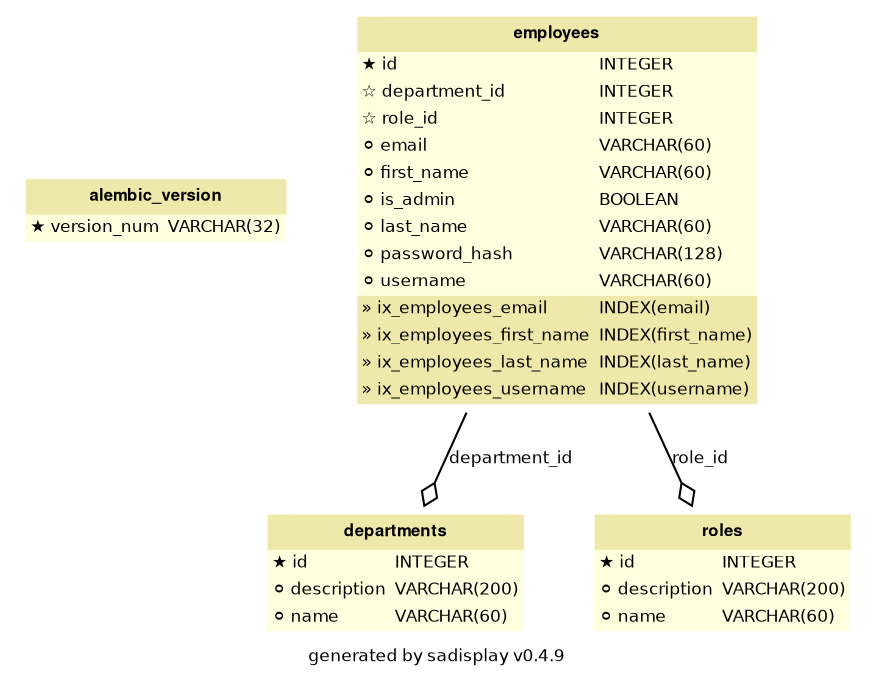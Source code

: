 
        digraph G {
            label = "generated by sadisplay v0.4.9";
            fontname = "Bitstream Vera Sans"
            fontsize = 8

            node [
                fontname = "Bitstream Vera Sans"
                fontsize = 8
                shape = "plaintext"
            ]

            edge [
                fontname = "Bitstream Vera Sans"
                fontsize = 8
            ]
    

        alembic_version [label=<
        <TABLE BGCOLOR="lightyellow" BORDER="0"
            CELLBORDER="0" CELLSPACING="0">
                <TR><TD COLSPAN="2" CELLPADDING="4"
                        ALIGN="CENTER" BGCOLOR="palegoldenrod"
                ><FONT FACE="Helvetica Bold" COLOR="black"
                >alembic_version</FONT></TD></TR><TR><TD ALIGN="LEFT" BORDER="0"
        ><FONT FACE="Bitstream Vera Sans">★ version_num</FONT
        ></TD><TD ALIGN="LEFT"
        ><FONT FACE="Bitstream Vera Sans">VARCHAR(32)</FONT
        ></TD></TR>
        </TABLE>
    >]
    

        departments [label=<
        <TABLE BGCOLOR="lightyellow" BORDER="0"
            CELLBORDER="0" CELLSPACING="0">
                <TR><TD COLSPAN="2" CELLPADDING="4"
                        ALIGN="CENTER" BGCOLOR="palegoldenrod"
                ><FONT FACE="Helvetica Bold" COLOR="black"
                >departments</FONT></TD></TR><TR><TD ALIGN="LEFT" BORDER="0"
        ><FONT FACE="Bitstream Vera Sans">★ id</FONT
        ></TD><TD ALIGN="LEFT"
        ><FONT FACE="Bitstream Vera Sans">INTEGER</FONT
        ></TD></TR> <TR><TD ALIGN="LEFT" BORDER="0"
        ><FONT FACE="Bitstream Vera Sans">⚪ description</FONT
        ></TD><TD ALIGN="LEFT"
        ><FONT FACE="Bitstream Vera Sans">VARCHAR(200)</FONT
        ></TD></TR> <TR><TD ALIGN="LEFT" BORDER="0"
        ><FONT FACE="Bitstream Vera Sans">⚪ name</FONT
        ></TD><TD ALIGN="LEFT"
        ><FONT FACE="Bitstream Vera Sans">VARCHAR(60)</FONT
        ></TD></TR>
        </TABLE>
    >]
    

        employees [label=<
        <TABLE BGCOLOR="lightyellow" BORDER="0"
            CELLBORDER="0" CELLSPACING="0">
                <TR><TD COLSPAN="2" CELLPADDING="4"
                        ALIGN="CENTER" BGCOLOR="palegoldenrod"
                ><FONT FACE="Helvetica Bold" COLOR="black"
                >employees</FONT></TD></TR><TR><TD ALIGN="LEFT" BORDER="0"
        ><FONT FACE="Bitstream Vera Sans">★ id</FONT
        ></TD><TD ALIGN="LEFT"
        ><FONT FACE="Bitstream Vera Sans">INTEGER</FONT
        ></TD></TR> <TR><TD ALIGN="LEFT" BORDER="0"
        ><FONT FACE="Bitstream Vera Sans">☆ department_id</FONT
        ></TD><TD ALIGN="LEFT"
        ><FONT FACE="Bitstream Vera Sans">INTEGER</FONT
        ></TD></TR> <TR><TD ALIGN="LEFT" BORDER="0"
        ><FONT FACE="Bitstream Vera Sans">☆ role_id</FONT
        ></TD><TD ALIGN="LEFT"
        ><FONT FACE="Bitstream Vera Sans">INTEGER</FONT
        ></TD></TR> <TR><TD ALIGN="LEFT" BORDER="0"
        ><FONT FACE="Bitstream Vera Sans">⚪ email</FONT
        ></TD><TD ALIGN="LEFT"
        ><FONT FACE="Bitstream Vera Sans">VARCHAR(60)</FONT
        ></TD></TR> <TR><TD ALIGN="LEFT" BORDER="0"
        ><FONT FACE="Bitstream Vera Sans">⚪ first_name</FONT
        ></TD><TD ALIGN="LEFT"
        ><FONT FACE="Bitstream Vera Sans">VARCHAR(60)</FONT
        ></TD></TR> <TR><TD ALIGN="LEFT" BORDER="0"
        ><FONT FACE="Bitstream Vera Sans">⚪ is_admin</FONT
        ></TD><TD ALIGN="LEFT"
        ><FONT FACE="Bitstream Vera Sans">BOOLEAN</FONT
        ></TD></TR> <TR><TD ALIGN="LEFT" BORDER="0"
        ><FONT FACE="Bitstream Vera Sans">⚪ last_name</FONT
        ></TD><TD ALIGN="LEFT"
        ><FONT FACE="Bitstream Vera Sans">VARCHAR(60)</FONT
        ></TD></TR> <TR><TD ALIGN="LEFT" BORDER="0"
        ><FONT FACE="Bitstream Vera Sans">⚪ password_hash</FONT
        ></TD><TD ALIGN="LEFT"
        ><FONT FACE="Bitstream Vera Sans">VARCHAR(128)</FONT
        ></TD></TR> <TR><TD ALIGN="LEFT" BORDER="0"
        ><FONT FACE="Bitstream Vera Sans">⚪ username</FONT
        ></TD><TD ALIGN="LEFT"
        ><FONT FACE="Bitstream Vera Sans">VARCHAR(60)</FONT
        ></TD></TR><TR><TD ALIGN="LEFT" BORDER="0"
        BGCOLOR="palegoldenrod"
        ><FONT FACE="Bitstream Vera Sans">» ix_employees_email</FONT></TD
        ><TD BGCOLOR="palegoldenrod" ALIGN="LEFT"
        ><FONT FACE="Bitstream Vera Sans">INDEX(email)</FONT
        ></TD></TR> <TR><TD ALIGN="LEFT" BORDER="0"
        BGCOLOR="palegoldenrod"
        ><FONT FACE="Bitstream Vera Sans">» ix_employees_first_name</FONT></TD
        ><TD BGCOLOR="palegoldenrod" ALIGN="LEFT"
        ><FONT FACE="Bitstream Vera Sans">INDEX(first_name)</FONT
        ></TD></TR> <TR><TD ALIGN="LEFT" BORDER="0"
        BGCOLOR="palegoldenrod"
        ><FONT FACE="Bitstream Vera Sans">» ix_employees_last_name</FONT></TD
        ><TD BGCOLOR="palegoldenrod" ALIGN="LEFT"
        ><FONT FACE="Bitstream Vera Sans">INDEX(last_name)</FONT
        ></TD></TR> <TR><TD ALIGN="LEFT" BORDER="0"
        BGCOLOR="palegoldenrod"
        ><FONT FACE="Bitstream Vera Sans">» ix_employees_username</FONT></TD
        ><TD BGCOLOR="palegoldenrod" ALIGN="LEFT"
        ><FONT FACE="Bitstream Vera Sans">INDEX(username)</FONT
        ></TD></TR>
        </TABLE>
    >]
    

        roles [label=<
        <TABLE BGCOLOR="lightyellow" BORDER="0"
            CELLBORDER="0" CELLSPACING="0">
                <TR><TD COLSPAN="2" CELLPADDING="4"
                        ALIGN="CENTER" BGCOLOR="palegoldenrod"
                ><FONT FACE="Helvetica Bold" COLOR="black"
                >roles</FONT></TD></TR><TR><TD ALIGN="LEFT" BORDER="0"
        ><FONT FACE="Bitstream Vera Sans">★ id</FONT
        ></TD><TD ALIGN="LEFT"
        ><FONT FACE="Bitstream Vera Sans">INTEGER</FONT
        ></TD></TR> <TR><TD ALIGN="LEFT" BORDER="0"
        ><FONT FACE="Bitstream Vera Sans">⚪ description</FONT
        ></TD><TD ALIGN="LEFT"
        ><FONT FACE="Bitstream Vera Sans">VARCHAR(200)</FONT
        ></TD></TR> <TR><TD ALIGN="LEFT" BORDER="0"
        ><FONT FACE="Bitstream Vera Sans">⚪ name</FONT
        ></TD><TD ALIGN="LEFT"
        ><FONT FACE="Bitstream Vera Sans">VARCHAR(60)</FONT
        ></TD></TR>
        </TABLE>
    >]
    
	edge [
		arrowhead = empty
	]
	edge [
		arrowhead = ediamond
		arrowtail = open
	]
	"employees" -> "departments" [label = "department_id"]
	"employees" -> "roles" [label = "role_id"]
}
